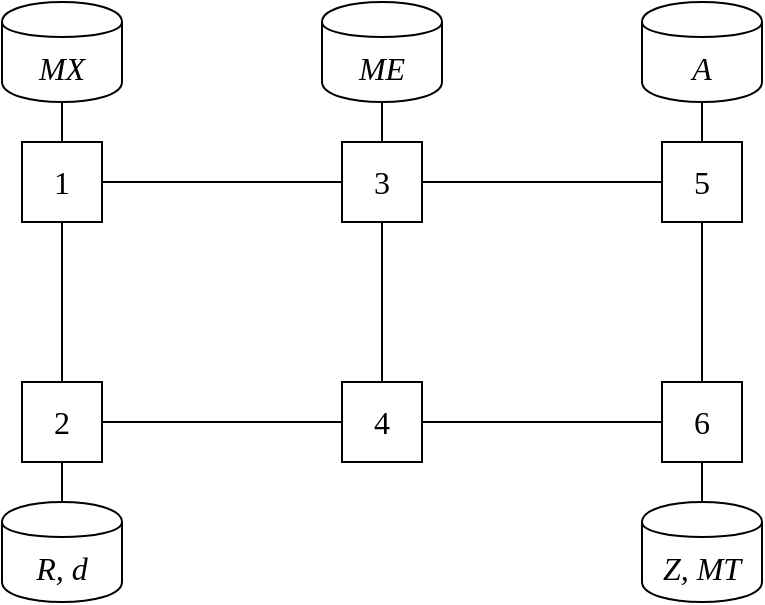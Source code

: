 <mxfile version="13.0.3" type="device"><diagram id="h9ezIvMnlsjE6bf_g-OQ" name="Page-1"><mxGraphModel dx="1038" dy="607" grid="1" gridSize="10" guides="1" tooltips="1" connect="1" arrows="1" fold="1" page="1" pageScale="1" pageWidth="827" pageHeight="1169" math="0" shadow="0"><root><mxCell id="0"/><mxCell id="1" parent="0"/><mxCell id="Vocw_8jXa-dOTFIdK3bv-11" style="edgeStyle=orthogonalEdgeStyle;rounded=0;orthogonalLoop=1;jettySize=auto;html=1;exitX=1;exitY=0.5;exitDx=0;exitDy=0;entryX=0;entryY=0.5;entryDx=0;entryDy=0;endArrow=none;endFill=0;fontFamily=Times New Roman;fontSize=16;" edge="1" parent="1" source="Vocw_8jXa-dOTFIdK3bv-1" target="Vocw_8jXa-dOTFIdK3bv-2"><mxGeometry relative="1" as="geometry"/></mxCell><mxCell id="Vocw_8jXa-dOTFIdK3bv-12" style="edgeStyle=orthogonalEdgeStyle;rounded=0;orthogonalLoop=1;jettySize=auto;html=1;exitX=0.5;exitY=1;exitDx=0;exitDy=0;endArrow=none;endFill=0;fontFamily=Times New Roman;fontSize=16;" edge="1" parent="1" source="Vocw_8jXa-dOTFIdK3bv-1" target="Vocw_8jXa-dOTFIdK3bv-4"><mxGeometry relative="1" as="geometry"/></mxCell><mxCell id="Vocw_8jXa-dOTFIdK3bv-1" value="1" style="whiteSpace=wrap;html=1;aspect=fixed;fontFamily=Times New Roman;fontSize=16;" vertex="1" parent="1"><mxGeometry x="200" y="160" width="40" height="40" as="geometry"/></mxCell><mxCell id="Vocw_8jXa-dOTFIdK3bv-10" style="edgeStyle=orthogonalEdgeStyle;rounded=0;orthogonalLoop=1;jettySize=auto;html=1;exitX=1;exitY=0.5;exitDx=0;exitDy=0;entryX=0;entryY=0.5;entryDx=0;entryDy=0;endArrow=none;endFill=0;fontFamily=Times New Roman;fontSize=16;" edge="1" parent="1" source="Vocw_8jXa-dOTFIdK3bv-2" target="Vocw_8jXa-dOTFIdK3bv-3"><mxGeometry relative="1" as="geometry"/></mxCell><mxCell id="Vocw_8jXa-dOTFIdK3bv-13" style="edgeStyle=orthogonalEdgeStyle;rounded=0;orthogonalLoop=1;jettySize=auto;html=1;exitX=0.5;exitY=1;exitDx=0;exitDy=0;entryX=0.5;entryY=0;entryDx=0;entryDy=0;endArrow=none;endFill=0;fontFamily=Times New Roman;fontSize=16;" edge="1" parent="1" source="Vocw_8jXa-dOTFIdK3bv-2" target="Vocw_8jXa-dOTFIdK3bv-5"><mxGeometry relative="1" as="geometry"/></mxCell><mxCell id="Vocw_8jXa-dOTFIdK3bv-2" value="3" style="whiteSpace=wrap;html=1;aspect=fixed;fontFamily=Times New Roman;fontSize=16;" vertex="1" parent="1"><mxGeometry x="360" y="160" width="40" height="40" as="geometry"/></mxCell><mxCell id="Vocw_8jXa-dOTFIdK3bv-9" style="edgeStyle=orthogonalEdgeStyle;rounded=0;orthogonalLoop=1;jettySize=auto;html=1;exitX=0.5;exitY=1;exitDx=0;exitDy=0;entryX=0.5;entryY=0;entryDx=0;entryDy=0;endArrow=none;endFill=0;fontFamily=Times New Roman;fontSize=16;" edge="1" parent="1" source="Vocw_8jXa-dOTFIdK3bv-3" target="Vocw_8jXa-dOTFIdK3bv-6"><mxGeometry relative="1" as="geometry"/></mxCell><mxCell id="Vocw_8jXa-dOTFIdK3bv-3" value="5" style="whiteSpace=wrap;html=1;aspect=fixed;fontFamily=Times New Roman;fontSize=16;" vertex="1" parent="1"><mxGeometry x="520" y="160" width="40" height="40" as="geometry"/></mxCell><mxCell id="Vocw_8jXa-dOTFIdK3bv-7" style="edgeStyle=orthogonalEdgeStyle;rounded=0;orthogonalLoop=1;jettySize=auto;html=1;exitX=1;exitY=0.5;exitDx=0;exitDy=0;fontFamily=Times New Roman;fontSize=16;endArrow=none;endFill=0;" edge="1" parent="1" source="Vocw_8jXa-dOTFIdK3bv-4" target="Vocw_8jXa-dOTFIdK3bv-5"><mxGeometry relative="1" as="geometry"/></mxCell><mxCell id="Vocw_8jXa-dOTFIdK3bv-4" value="2" style="whiteSpace=wrap;html=1;aspect=fixed;fontFamily=Times New Roman;fontSize=16;" vertex="1" parent="1"><mxGeometry x="200" y="280" width="40" height="40" as="geometry"/></mxCell><mxCell id="Vocw_8jXa-dOTFIdK3bv-8" style="edgeStyle=orthogonalEdgeStyle;rounded=0;orthogonalLoop=1;jettySize=auto;html=1;exitX=1;exitY=0.5;exitDx=0;exitDy=0;entryX=0;entryY=0.5;entryDx=0;entryDy=0;endArrow=none;endFill=0;fontFamily=Times New Roman;fontSize=16;" edge="1" parent="1" source="Vocw_8jXa-dOTFIdK3bv-5" target="Vocw_8jXa-dOTFIdK3bv-6"><mxGeometry relative="1" as="geometry"/></mxCell><mxCell id="Vocw_8jXa-dOTFIdK3bv-5" value="4" style="whiteSpace=wrap;html=1;aspect=fixed;fontFamily=Times New Roman;fontSize=16;" vertex="1" parent="1"><mxGeometry x="360" y="280" width="40" height="40" as="geometry"/></mxCell><mxCell id="Vocw_8jXa-dOTFIdK3bv-6" value="6" style="whiteSpace=wrap;html=1;aspect=fixed;fontFamily=Times New Roman;fontSize=16;" vertex="1" parent="1"><mxGeometry x="520" y="280" width="40" height="40" as="geometry"/></mxCell><mxCell id="Vocw_8jXa-dOTFIdK3bv-19" style="edgeStyle=orthogonalEdgeStyle;rounded=0;orthogonalLoop=1;jettySize=auto;html=1;exitX=0.5;exitY=1;exitDx=0;exitDy=0;entryX=0.5;entryY=0;entryDx=0;entryDy=0;endArrow=none;endFill=0;fontFamily=Times New Roman;fontSize=16;" edge="1" parent="1" source="Vocw_8jXa-dOTFIdK3bv-14" target="Vocw_8jXa-dOTFIdK3bv-1"><mxGeometry relative="1" as="geometry"/></mxCell><mxCell id="Vocw_8jXa-dOTFIdK3bv-14" value="MX" style="shape=cylinder;whiteSpace=wrap;html=1;boundedLbl=1;backgroundOutline=1;fontFamily=Times New Roman;fontSize=16;fontStyle=2" vertex="1" parent="1"><mxGeometry x="190" y="90" width="60" height="50" as="geometry"/></mxCell><mxCell id="Vocw_8jXa-dOTFIdK3bv-20" style="edgeStyle=orthogonalEdgeStyle;rounded=0;orthogonalLoop=1;jettySize=auto;html=1;exitX=0.5;exitY=0;exitDx=0;exitDy=0;entryX=0.5;entryY=1;entryDx=0;entryDy=0;endArrow=none;endFill=0;fontFamily=Times New Roman;fontSize=16;" edge="1" parent="1" source="Vocw_8jXa-dOTFIdK3bv-15" target="Vocw_8jXa-dOTFIdK3bv-4"><mxGeometry relative="1" as="geometry"/></mxCell><mxCell id="Vocw_8jXa-dOTFIdK3bv-15" value="R, d" style="shape=cylinder;whiteSpace=wrap;html=1;boundedLbl=1;backgroundOutline=1;fontFamily=Times New Roman;fontSize=16;fontStyle=2" vertex="1" parent="1"><mxGeometry x="190" y="340" width="60" height="50" as="geometry"/></mxCell><mxCell id="Vocw_8jXa-dOTFIdK3bv-23" style="edgeStyle=orthogonalEdgeStyle;rounded=0;orthogonalLoop=1;jettySize=auto;html=1;exitX=0.5;exitY=1;exitDx=0;exitDy=0;entryX=0.5;entryY=0;entryDx=0;entryDy=0;endArrow=none;endFill=0;fontFamily=Times New Roman;fontSize=16;" edge="1" parent="1" source="Vocw_8jXa-dOTFIdK3bv-16" target="Vocw_8jXa-dOTFIdK3bv-2"><mxGeometry relative="1" as="geometry"/></mxCell><mxCell id="Vocw_8jXa-dOTFIdK3bv-16" value="ME" style="shape=cylinder;whiteSpace=wrap;html=1;boundedLbl=1;backgroundOutline=1;fontFamily=Times New Roman;fontSize=16;fontStyle=2" vertex="1" parent="1"><mxGeometry x="350" y="90" width="60" height="50" as="geometry"/></mxCell><mxCell id="Vocw_8jXa-dOTFIdK3bv-22" style="edgeStyle=orthogonalEdgeStyle;rounded=0;orthogonalLoop=1;jettySize=auto;html=1;exitX=0.5;exitY=1;exitDx=0;exitDy=0;entryX=0.5;entryY=0;entryDx=0;entryDy=0;endArrow=none;endFill=0;fontFamily=Times New Roman;fontSize=16;" edge="1" parent="1" source="Vocw_8jXa-dOTFIdK3bv-17" target="Vocw_8jXa-dOTFIdK3bv-3"><mxGeometry relative="1" as="geometry"/></mxCell><mxCell id="Vocw_8jXa-dOTFIdK3bv-17" value="A" style="shape=cylinder;whiteSpace=wrap;html=1;boundedLbl=1;backgroundOutline=1;fontFamily=Times New Roman;fontSize=16;fontStyle=2" vertex="1" parent="1"><mxGeometry x="510" y="90" width="60" height="50" as="geometry"/></mxCell><mxCell id="Vocw_8jXa-dOTFIdK3bv-21" style="edgeStyle=orthogonalEdgeStyle;rounded=0;orthogonalLoop=1;jettySize=auto;html=1;exitX=0.5;exitY=0;exitDx=0;exitDy=0;entryX=0.5;entryY=1;entryDx=0;entryDy=0;endArrow=none;endFill=0;fontFamily=Times New Roman;fontSize=16;" edge="1" parent="1" source="Vocw_8jXa-dOTFIdK3bv-18" target="Vocw_8jXa-dOTFIdK3bv-6"><mxGeometry relative="1" as="geometry"/></mxCell><mxCell id="Vocw_8jXa-dOTFIdK3bv-18" value="Z, MT" style="shape=cylinder;whiteSpace=wrap;html=1;boundedLbl=1;backgroundOutline=1;fontFamily=Times New Roman;fontSize=16;fontStyle=2" vertex="1" parent="1"><mxGeometry x="510" y="340" width="60" height="50" as="geometry"/></mxCell></root></mxGraphModel></diagram></mxfile>